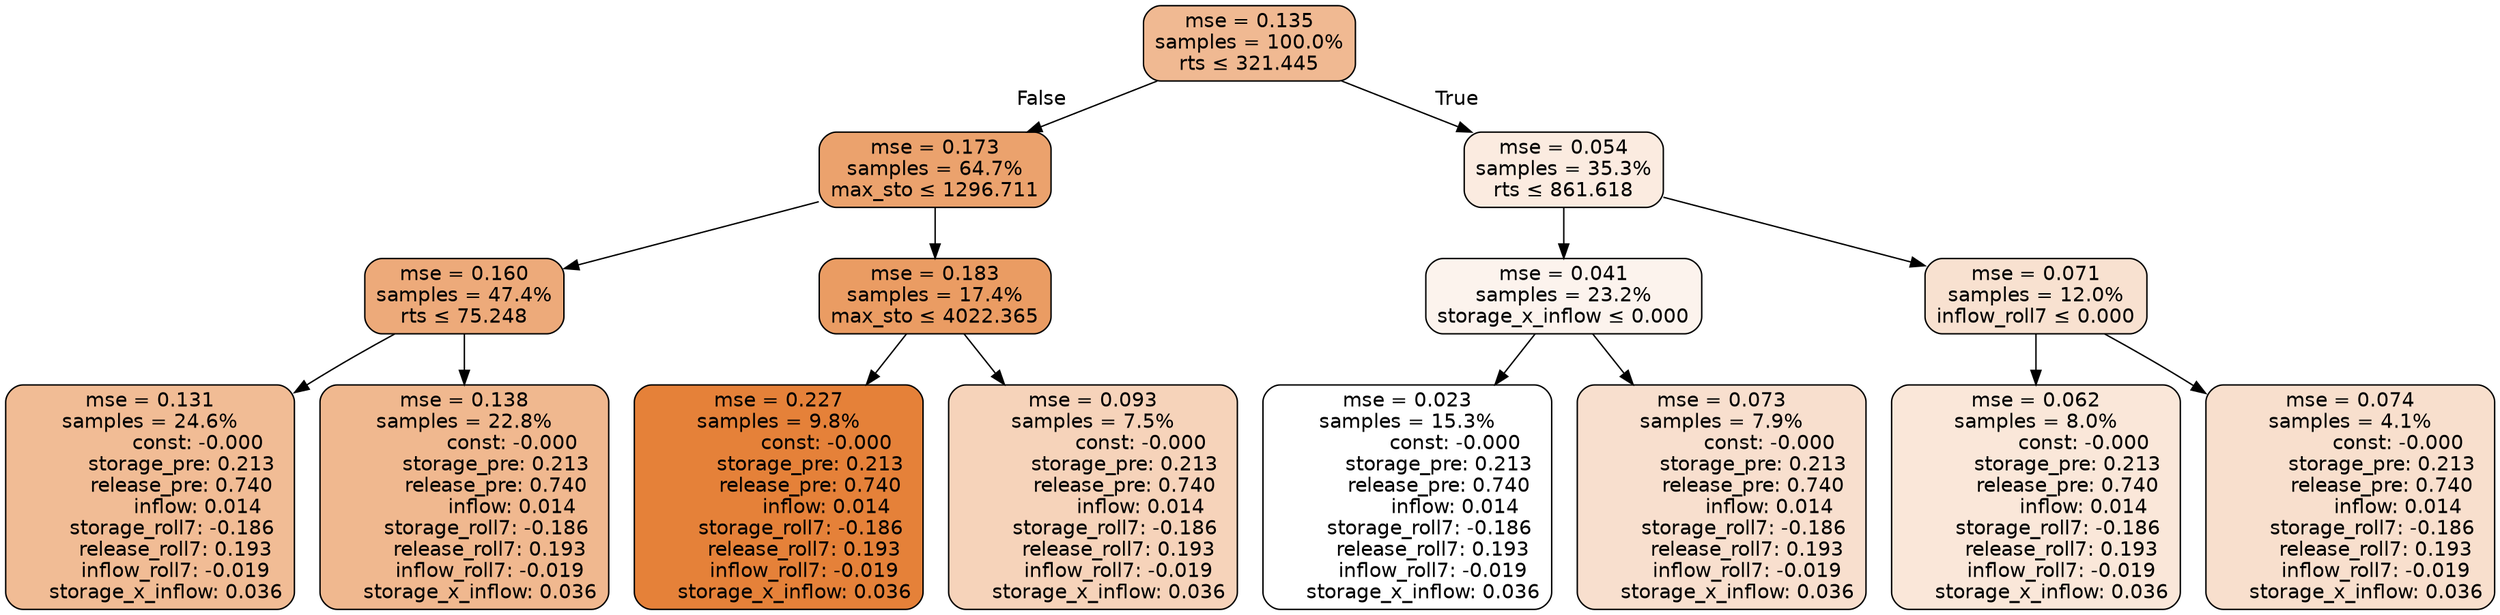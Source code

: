 digraph tree {
node [shape=rectangle, style="filled, rounded", color="black", fontname=helvetica] ;
edge [fontname=helvetica] ;
	"0" [label="mse = 0.135
samples = 100.0%
rts &le; 321.445", fillcolor="#f0b992"]
	"1" [label="mse = 0.173
samples = 64.7%
max_sto &le; 1296.711", fillcolor="#eba26d"]
	"2" [label="mse = 0.160
samples = 47.4%
rts &le; 75.248", fillcolor="#edaa7a"]
	"3" [label="mse = 0.131
samples = 24.6%
               const: -0.000
          storage_pre: 0.213
          release_pre: 0.740
               inflow: 0.014
       storage_roll7: -0.186
        release_roll7: 0.193
        inflow_roll7: -0.019
     storage_x_inflow: 0.036", fillcolor="#f1bc95"]
	"4" [label="mse = 0.138
samples = 22.8%
               const: -0.000
          storage_pre: 0.213
          release_pre: 0.740
               inflow: 0.014
       storage_roll7: -0.186
        release_roll7: 0.193
        inflow_roll7: -0.019
     storage_x_inflow: 0.036", fillcolor="#f0b88f"]
	"5" [label="mse = 0.183
samples = 17.4%
max_sto &le; 4022.365", fillcolor="#ea9c63"]
	"6" [label="mse = 0.227
samples = 9.8%
               const: -0.000
          storage_pre: 0.213
          release_pre: 0.740
               inflow: 0.014
       storage_roll7: -0.186
        release_roll7: 0.193
        inflow_roll7: -0.019
     storage_x_inflow: 0.036", fillcolor="#e58139"]
	"7" [label="mse = 0.093
samples = 7.5%
               const: -0.000
          storage_pre: 0.213
          release_pre: 0.740
               inflow: 0.014
       storage_roll7: -0.186
        release_roll7: 0.193
        inflow_roll7: -0.019
     storage_x_inflow: 0.036", fillcolor="#f6d3ba"]
	"8" [label="mse = 0.054
samples = 35.3%
rts &le; 861.618", fillcolor="#fbebe0"]
	"9" [label="mse = 0.041
samples = 23.2%
storage_x_inflow &le; 0.000", fillcolor="#fcf3ed"]
	"10" [label="mse = 0.023
samples = 15.3%
               const: -0.000
          storage_pre: 0.213
          release_pre: 0.740
               inflow: 0.014
       storage_roll7: -0.186
        release_roll7: 0.193
        inflow_roll7: -0.019
     storage_x_inflow: 0.036", fillcolor="#ffffff"]
	"11" [label="mse = 0.073
samples = 7.9%
               const: -0.000
          storage_pre: 0.213
          release_pre: 0.740
               inflow: 0.014
       storage_roll7: -0.186
        release_roll7: 0.193
        inflow_roll7: -0.019
     storage_x_inflow: 0.036", fillcolor="#f8dfce"]
	"12" [label="mse = 0.071
samples = 12.0%
inflow_roll7 &le; 0.000", fillcolor="#f8e1d0"]
	"13" [label="mse = 0.062
samples = 8.0%
               const: -0.000
          storage_pre: 0.213
          release_pre: 0.740
               inflow: 0.014
       storage_roll7: -0.186
        release_roll7: 0.193
        inflow_roll7: -0.019
     storage_x_inflow: 0.036", fillcolor="#fae7d9"]
	"14" [label="mse = 0.074
samples = 4.1%
               const: -0.000
          storage_pre: 0.213
          release_pre: 0.740
               inflow: 0.014
       storage_roll7: -0.186
        release_roll7: 0.193
        inflow_roll7: -0.019
     storage_x_inflow: 0.036", fillcolor="#f8dfcd"]

	"0" -> "1" [labeldistance=2.5, labelangle=45, headlabel="False"]
	"1" -> "2"
	"2" -> "3"
	"2" -> "4"
	"1" -> "5"
	"5" -> "6"
	"5" -> "7"
	"0" -> "8" [labeldistance=2.5, labelangle=-45, headlabel="True"]
	"8" -> "9"
	"9" -> "10"
	"9" -> "11"
	"8" -> "12"
	"12" -> "13"
	"12" -> "14"
}